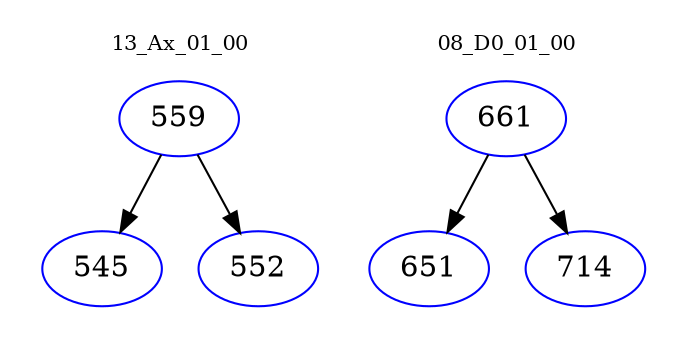 digraph{
subgraph cluster_0 {
color = white
label = "13_Ax_01_00";
fontsize=10;
T0_559 [label="559", color="blue"]
T0_559 -> T0_545 [color="black"]
T0_545 [label="545", color="blue"]
T0_559 -> T0_552 [color="black"]
T0_552 [label="552", color="blue"]
}
subgraph cluster_1 {
color = white
label = "08_D0_01_00";
fontsize=10;
T1_661 [label="661", color="blue"]
T1_661 -> T1_651 [color="black"]
T1_651 [label="651", color="blue"]
T1_661 -> T1_714 [color="black"]
T1_714 [label="714", color="blue"]
}
}
